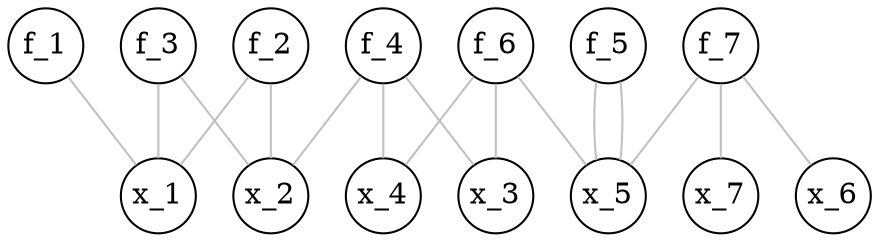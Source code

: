 graph NLADM{
node[shape=circle,fixedsize=1]
edge[color="gray"]
	f_1--x_1
	f_2--x_1 f_2--x_2
	f_3--x_1 f_3--x_2
	f_4--x_2 f_4--x_3 f_4--x_4
	f_5--x_5 f_5--x_5
	f_6--x_3 f_6--x_4 f_6--x_5
	f_7--x_5 f_7--x_6 f_7--x_7
edge[color="black", style="setlinewidth(4)"]
}
